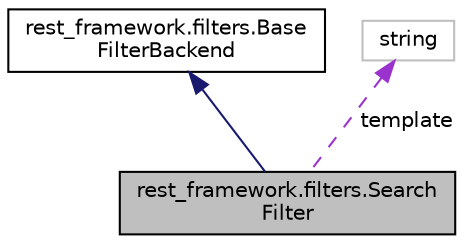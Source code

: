 digraph "rest_framework.filters.SearchFilter"
{
 // LATEX_PDF_SIZE
  edge [fontname="Helvetica",fontsize="10",labelfontname="Helvetica",labelfontsize="10"];
  node [fontname="Helvetica",fontsize="10",shape=record];
  Node1 [label="rest_framework.filters.Search\lFilter",height=0.2,width=0.4,color="black", fillcolor="grey75", style="filled", fontcolor="black",tooltip=" "];
  Node2 -> Node1 [dir="back",color="midnightblue",fontsize="10",style="solid"];
  Node2 [label="rest_framework.filters.Base\lFilterBackend",height=0.2,width=0.4,color="black", fillcolor="white", style="filled",URL="$classrest__framework_1_1filters_1_1_base_filter_backend.html",tooltip=" "];
  Node3 -> Node1 [dir="back",color="darkorchid3",fontsize="10",style="dashed",label=" template" ];
  Node3 [label="string",height=0.2,width=0.4,color="grey75", fillcolor="white", style="filled",tooltip=" "];
}
